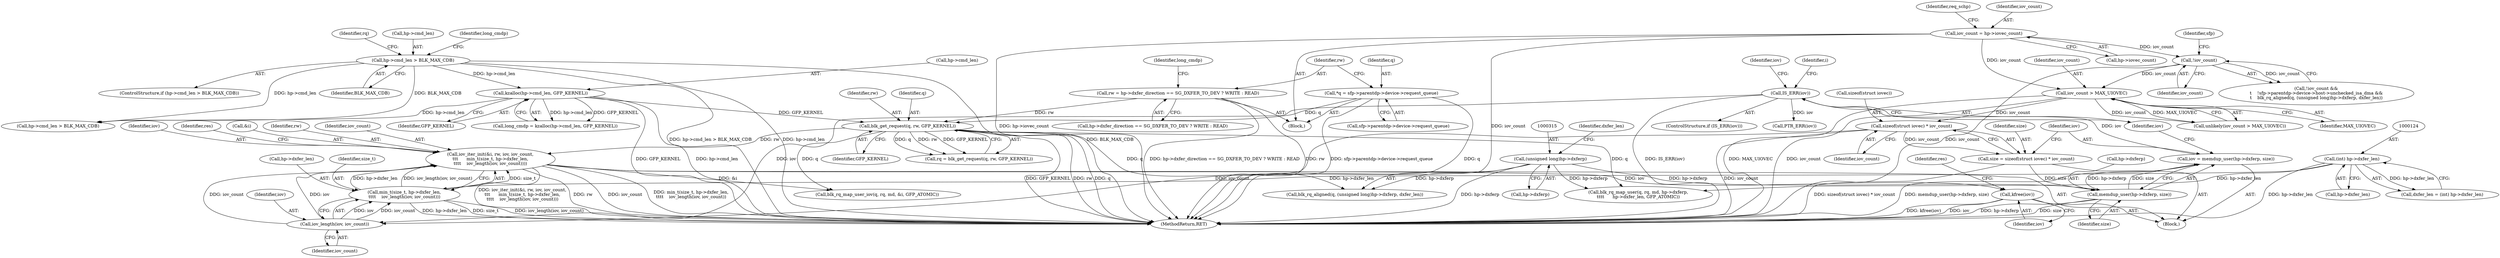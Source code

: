 digraph "0_linux_fdc81f45e9f57858da6351836507fbcf1b7583ee@pointer" {
"1000464" [label="(Call,kfree(iov))"];
"1000441" [label="(Call,iov_iter_init(&i, rw, iov, iov_count,\n\t\t\t      min_t(size_t, hp->dxfer_len,\n\t\t\t\t    iov_length(iov, iov_count))))"];
"1000212" [label="(Call,blk_get_request(q, rw, GFP_KERNEL))"];
"1000155" [label="(Call,*q = sfp->parentdp->device->request_queue)"];
"1000167" [label="(Call,rw = hp->dxfer_direction == SG_DXFER_TO_DEV ? WRITE : READ)"];
"1000199" [label="(Call,kzalloc(hp->cmd_len, GFP_KERNEL))"];
"1000191" [label="(Call,hp->cmd_len > BLK_MAX_CDB)"];
"1000452" [label="(Call,iov_length(iov, iov_count))"];
"1000436" [label="(Call,IS_ERR(iov))"];
"1000428" [label="(Call,iov = memdup_user(hp->dxferp, size))"];
"1000430" [label="(Call,memdup_user(hp->dxferp, size))"];
"1000314" [label="(Call,(unsigned long)hp->dxferp)"];
"1000420" [label="(Call,size = sizeof(struct iovec) * iov_count)"];
"1000422" [label="(Call,sizeof(struct iovec) * iov_count)"];
"1000410" [label="(Call,iov_count > MAX_UIOVEC)"];
"1000299" [label="(Call,!iov_count)"];
"1000135" [label="(Call,iov_count = hp->iovec_count)"];
"1000447" [label="(Call,min_t(size_t, hp->dxfer_len,\n\t\t\t\t    iov_length(iov, iov_count)))"];
"1000123" [label="(Call,(int) hp->dxfer_len)"];
"1000465" [label="(Identifier,iov)"];
"1000157" [label="(Call,sfp->parentdp->device->request_queue)"];
"1000195" [label="(Identifier,BLK_MAX_CDB)"];
"1000228" [label="(Call,hp->cmd_len > BLK_MAX_CDB)"];
"1000428" [label="(Call,iov = memdup_user(hp->dxferp, size))"];
"1000449" [label="(Call,hp->dxfer_len)"];
"1000409" [label="(Call,unlikely(iov_count > MAX_UIOVEC))"];
"1000445" [label="(Identifier,iov)"];
"1000457" [label="(Call,blk_rq_map_user_iov(q, rq, md, &i, GFP_ATOMIC))"];
"1000142" [label="(Identifier,req_schp)"];
"1000452" [label="(Call,iov_length(iov, iov_count))"];
"1000200" [label="(Call,hp->cmd_len)"];
"1000314" [label="(Call,(unsigned long)hp->dxferp)"];
"1000156" [label="(Identifier,q)"];
"1000168" [label="(Identifier,rw)"];
"1000443" [label="(Identifier,i)"];
"1000316" [label="(Call,hp->dxferp)"];
"1000412" [label="(Identifier,MAX_UIOVEC)"];
"1000123" [label="(Call,(int) hp->dxfer_len)"];
"1000155" [label="(Call,*q = sfp->parentdp->device->request_queue)"];
"1000436" [label="(Call,IS_ERR(iov))"];
"1000136" [label="(Identifier,iov_count)"];
"1000319" [label="(Identifier,dxfer_len)"];
"1000203" [label="(Identifier,GFP_KERNEL)"];
"1000312" [label="(Call,blk_rq_aligned(q, (unsigned long)hp->dxferp, dxfer_len))"];
"1000300" [label="(Identifier,iov_count)"];
"1000135" [label="(Call,iov_count = hp->iovec_count)"];
"1000456" [label="(Identifier,res)"];
"1000447" [label="(Call,min_t(size_t, hp->dxfer_len,\n\t\t\t\t    iov_length(iov, iov_count)))"];
"1000422" [label="(Call,sizeof(struct iovec) * iov_count)"];
"1000464" [label="(Call,kfree(iov))"];
"1000440" [label="(Identifier,iov)"];
"1000421" [label="(Identifier,size)"];
"1000411" [label="(Identifier,iov_count)"];
"1000192" [label="(Call,hp->cmd_len)"];
"1000169" [label="(Call,hp->dxfer_direction == SG_DXFER_TO_DEV ? WRITE : READ)"];
"1000469" [label="(Call,blk_rq_map_user(q, rq, md, hp->dxferp,\n\t\t\t\t      hp->dxfer_len, GFP_ATOMIC))"];
"1000439" [label="(Call,PTR_ERR(iov))"];
"1000198" [label="(Identifier,long_cmdp)"];
"1000442" [label="(Call,&i)"];
"1000197" [label="(Call,long_cmdp = kzalloc(hp->cmd_len, GFP_KERNEL))"];
"1000211" [label="(Identifier,rq)"];
"1000425" [label="(Identifier,iov_count)"];
"1000298" [label="(Call,!iov_count &&\n\t    !sfp->parentdp->device->host->unchecked_isa_dma &&\n\t    blk_rq_aligned(q, (unsigned long)hp->dxferp, dxfer_len))"];
"1000104" [label="(Block,)"];
"1000429" [label="(Identifier,iov)"];
"1000431" [label="(Call,hp->dxferp)"];
"1000448" [label="(Identifier,size_t)"];
"1000423" [label="(Call,sizeof(struct iovec))"];
"1000199" [label="(Call,kzalloc(hp->cmd_len, GFP_KERNEL))"];
"1000125" [label="(Call,hp->dxfer_len)"];
"1000437" [label="(Identifier,iov)"];
"1000214" [label="(Identifier,rw)"];
"1000212" [label="(Call,blk_get_request(q, rw, GFP_KERNEL))"];
"1000167" [label="(Call,rw = hp->dxfer_direction == SG_DXFER_TO_DEV ? WRITE : READ)"];
"1000137" [label="(Call,hp->iovec_count)"];
"1000420" [label="(Call,size = sizeof(struct iovec) * iov_count)"];
"1000307" [label="(Identifier,sfp)"];
"1000430" [label="(Call,memdup_user(hp->dxferp, size))"];
"1000191" [label="(Call,hp->cmd_len > BLK_MAX_CDB)"];
"1000453" [label="(Identifier,iov)"];
"1000482" [label="(Identifier,res)"];
"1000410" [label="(Call,iov_count > MAX_UIOVEC)"];
"1000444" [label="(Identifier,rw)"];
"1000507" [label="(MethodReturn,RET)"];
"1000454" [label="(Identifier,iov_count)"];
"1000434" [label="(Identifier,size)"];
"1000121" [label="(Call,dxfer_len = (int) hp->dxfer_len)"];
"1000299" [label="(Call,!iov_count)"];
"1000435" [label="(ControlStructure,if (IS_ERR(iov)))"];
"1000213" [label="(Identifier,q)"];
"1000179" [label="(Identifier,long_cmdp)"];
"1000190" [label="(ControlStructure,if (hp->cmd_len > BLK_MAX_CDB))"];
"1000418" [label="(Block,)"];
"1000210" [label="(Call,rq = blk_get_request(q, rw, GFP_KERNEL))"];
"1000446" [label="(Identifier,iov_count)"];
"1000441" [label="(Call,iov_iter_init(&i, rw, iov, iov_count,\n\t\t\t      min_t(size_t, hp->dxfer_len,\n\t\t\t\t    iov_length(iov, iov_count))))"];
"1000215" [label="(Identifier,GFP_KERNEL)"];
"1000464" -> "1000418"  [label="AST: "];
"1000464" -> "1000465"  [label="CFG: "];
"1000465" -> "1000464"  [label="AST: "];
"1000482" -> "1000464"  [label="CFG: "];
"1000464" -> "1000507"  [label="DDG: iov"];
"1000464" -> "1000507"  [label="DDG: kfree(iov)"];
"1000441" -> "1000464"  [label="DDG: iov"];
"1000441" -> "1000418"  [label="AST: "];
"1000441" -> "1000447"  [label="CFG: "];
"1000442" -> "1000441"  [label="AST: "];
"1000444" -> "1000441"  [label="AST: "];
"1000445" -> "1000441"  [label="AST: "];
"1000446" -> "1000441"  [label="AST: "];
"1000447" -> "1000441"  [label="AST: "];
"1000456" -> "1000441"  [label="CFG: "];
"1000441" -> "1000507"  [label="DDG: iov_count"];
"1000441" -> "1000507"  [label="DDG: min_t(size_t, hp->dxfer_len,\n\t\t\t\t    iov_length(iov, iov_count))"];
"1000441" -> "1000507"  [label="DDG: iov_iter_init(&i, rw, iov, iov_count,\n\t\t\t      min_t(size_t, hp->dxfer_len,\n\t\t\t\t    iov_length(iov, iov_count)))"];
"1000441" -> "1000507"  [label="DDG: rw"];
"1000212" -> "1000441"  [label="DDG: rw"];
"1000452" -> "1000441"  [label="DDG: iov"];
"1000452" -> "1000441"  [label="DDG: iov_count"];
"1000447" -> "1000441"  [label="DDG: size_t"];
"1000447" -> "1000441"  [label="DDG: hp->dxfer_len"];
"1000447" -> "1000441"  [label="DDG: iov_length(iov, iov_count)"];
"1000441" -> "1000457"  [label="DDG: &i"];
"1000212" -> "1000210"  [label="AST: "];
"1000212" -> "1000215"  [label="CFG: "];
"1000213" -> "1000212"  [label="AST: "];
"1000214" -> "1000212"  [label="AST: "];
"1000215" -> "1000212"  [label="AST: "];
"1000210" -> "1000212"  [label="CFG: "];
"1000212" -> "1000507"  [label="DDG: rw"];
"1000212" -> "1000507"  [label="DDG: q"];
"1000212" -> "1000507"  [label="DDG: GFP_KERNEL"];
"1000212" -> "1000210"  [label="DDG: q"];
"1000212" -> "1000210"  [label="DDG: rw"];
"1000212" -> "1000210"  [label="DDG: GFP_KERNEL"];
"1000155" -> "1000212"  [label="DDG: q"];
"1000167" -> "1000212"  [label="DDG: rw"];
"1000199" -> "1000212"  [label="DDG: GFP_KERNEL"];
"1000212" -> "1000312"  [label="DDG: q"];
"1000212" -> "1000457"  [label="DDG: q"];
"1000212" -> "1000469"  [label="DDG: q"];
"1000155" -> "1000104"  [label="AST: "];
"1000155" -> "1000157"  [label="CFG: "];
"1000156" -> "1000155"  [label="AST: "];
"1000157" -> "1000155"  [label="AST: "];
"1000168" -> "1000155"  [label="CFG: "];
"1000155" -> "1000507"  [label="DDG: sfp->parentdp->device->request_queue"];
"1000155" -> "1000507"  [label="DDG: q"];
"1000167" -> "1000104"  [label="AST: "];
"1000167" -> "1000169"  [label="CFG: "];
"1000168" -> "1000167"  [label="AST: "];
"1000169" -> "1000167"  [label="AST: "];
"1000179" -> "1000167"  [label="CFG: "];
"1000167" -> "1000507"  [label="DDG: rw"];
"1000167" -> "1000507"  [label="DDG: hp->dxfer_direction == SG_DXFER_TO_DEV ? WRITE : READ"];
"1000199" -> "1000197"  [label="AST: "];
"1000199" -> "1000203"  [label="CFG: "];
"1000200" -> "1000199"  [label="AST: "];
"1000203" -> "1000199"  [label="AST: "];
"1000197" -> "1000199"  [label="CFG: "];
"1000199" -> "1000507"  [label="DDG: hp->cmd_len"];
"1000199" -> "1000507"  [label="DDG: GFP_KERNEL"];
"1000199" -> "1000197"  [label="DDG: hp->cmd_len"];
"1000199" -> "1000197"  [label="DDG: GFP_KERNEL"];
"1000191" -> "1000199"  [label="DDG: hp->cmd_len"];
"1000199" -> "1000228"  [label="DDG: hp->cmd_len"];
"1000191" -> "1000190"  [label="AST: "];
"1000191" -> "1000195"  [label="CFG: "];
"1000192" -> "1000191"  [label="AST: "];
"1000195" -> "1000191"  [label="AST: "];
"1000198" -> "1000191"  [label="CFG: "];
"1000211" -> "1000191"  [label="CFG: "];
"1000191" -> "1000507"  [label="DDG: BLK_MAX_CDB"];
"1000191" -> "1000507"  [label="DDG: hp->cmd_len > BLK_MAX_CDB"];
"1000191" -> "1000507"  [label="DDG: hp->cmd_len"];
"1000191" -> "1000228"  [label="DDG: hp->cmd_len"];
"1000191" -> "1000228"  [label="DDG: BLK_MAX_CDB"];
"1000452" -> "1000447"  [label="AST: "];
"1000452" -> "1000454"  [label="CFG: "];
"1000453" -> "1000452"  [label="AST: "];
"1000454" -> "1000452"  [label="AST: "];
"1000447" -> "1000452"  [label="CFG: "];
"1000452" -> "1000447"  [label="DDG: iov"];
"1000452" -> "1000447"  [label="DDG: iov_count"];
"1000436" -> "1000452"  [label="DDG: iov"];
"1000422" -> "1000452"  [label="DDG: iov_count"];
"1000436" -> "1000435"  [label="AST: "];
"1000436" -> "1000437"  [label="CFG: "];
"1000437" -> "1000436"  [label="AST: "];
"1000440" -> "1000436"  [label="CFG: "];
"1000443" -> "1000436"  [label="CFG: "];
"1000436" -> "1000507"  [label="DDG: IS_ERR(iov)"];
"1000428" -> "1000436"  [label="DDG: iov"];
"1000436" -> "1000439"  [label="DDG: iov"];
"1000428" -> "1000418"  [label="AST: "];
"1000428" -> "1000430"  [label="CFG: "];
"1000429" -> "1000428"  [label="AST: "];
"1000430" -> "1000428"  [label="AST: "];
"1000437" -> "1000428"  [label="CFG: "];
"1000428" -> "1000507"  [label="DDG: memdup_user(hp->dxferp, size)"];
"1000430" -> "1000428"  [label="DDG: hp->dxferp"];
"1000430" -> "1000428"  [label="DDG: size"];
"1000430" -> "1000434"  [label="CFG: "];
"1000431" -> "1000430"  [label="AST: "];
"1000434" -> "1000430"  [label="AST: "];
"1000430" -> "1000507"  [label="DDG: size"];
"1000430" -> "1000507"  [label="DDG: hp->dxferp"];
"1000314" -> "1000430"  [label="DDG: hp->dxferp"];
"1000420" -> "1000430"  [label="DDG: size"];
"1000314" -> "1000312"  [label="AST: "];
"1000314" -> "1000316"  [label="CFG: "];
"1000315" -> "1000314"  [label="AST: "];
"1000316" -> "1000314"  [label="AST: "];
"1000319" -> "1000314"  [label="CFG: "];
"1000314" -> "1000507"  [label="DDG: hp->dxferp"];
"1000314" -> "1000312"  [label="DDG: hp->dxferp"];
"1000314" -> "1000469"  [label="DDG: hp->dxferp"];
"1000420" -> "1000418"  [label="AST: "];
"1000420" -> "1000422"  [label="CFG: "];
"1000421" -> "1000420"  [label="AST: "];
"1000422" -> "1000420"  [label="AST: "];
"1000429" -> "1000420"  [label="CFG: "];
"1000420" -> "1000507"  [label="DDG: sizeof(struct iovec) * iov_count"];
"1000422" -> "1000420"  [label="DDG: iov_count"];
"1000422" -> "1000425"  [label="CFG: "];
"1000423" -> "1000422"  [label="AST: "];
"1000425" -> "1000422"  [label="AST: "];
"1000422" -> "1000507"  [label="DDG: iov_count"];
"1000410" -> "1000422"  [label="DDG: iov_count"];
"1000410" -> "1000409"  [label="AST: "];
"1000410" -> "1000412"  [label="CFG: "];
"1000411" -> "1000410"  [label="AST: "];
"1000412" -> "1000410"  [label="AST: "];
"1000409" -> "1000410"  [label="CFG: "];
"1000410" -> "1000507"  [label="DDG: iov_count"];
"1000410" -> "1000507"  [label="DDG: MAX_UIOVEC"];
"1000410" -> "1000409"  [label="DDG: iov_count"];
"1000410" -> "1000409"  [label="DDG: MAX_UIOVEC"];
"1000299" -> "1000410"  [label="DDG: iov_count"];
"1000135" -> "1000410"  [label="DDG: iov_count"];
"1000299" -> "1000298"  [label="AST: "];
"1000299" -> "1000300"  [label="CFG: "];
"1000300" -> "1000299"  [label="AST: "];
"1000307" -> "1000299"  [label="CFG: "];
"1000298" -> "1000299"  [label="CFG: "];
"1000299" -> "1000507"  [label="DDG: iov_count"];
"1000299" -> "1000298"  [label="DDG: iov_count"];
"1000135" -> "1000299"  [label="DDG: iov_count"];
"1000135" -> "1000104"  [label="AST: "];
"1000135" -> "1000137"  [label="CFG: "];
"1000136" -> "1000135"  [label="AST: "];
"1000137" -> "1000135"  [label="AST: "];
"1000142" -> "1000135"  [label="CFG: "];
"1000135" -> "1000507"  [label="DDG: iov_count"];
"1000135" -> "1000507"  [label="DDG: hp->iovec_count"];
"1000448" -> "1000447"  [label="AST: "];
"1000449" -> "1000447"  [label="AST: "];
"1000447" -> "1000507"  [label="DDG: iov_length(iov, iov_count)"];
"1000447" -> "1000507"  [label="DDG: hp->dxfer_len"];
"1000447" -> "1000507"  [label="DDG: size_t"];
"1000123" -> "1000447"  [label="DDG: hp->dxfer_len"];
"1000123" -> "1000121"  [label="AST: "];
"1000123" -> "1000125"  [label="CFG: "];
"1000124" -> "1000123"  [label="AST: "];
"1000125" -> "1000123"  [label="AST: "];
"1000121" -> "1000123"  [label="CFG: "];
"1000123" -> "1000507"  [label="DDG: hp->dxfer_len"];
"1000123" -> "1000121"  [label="DDG: hp->dxfer_len"];
"1000123" -> "1000469"  [label="DDG: hp->dxfer_len"];
}
